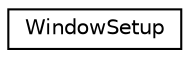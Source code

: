 digraph "Graphe hiérarchique des classes"
{
  edge [fontname="Helvetica",fontsize="10",labelfontname="Helvetica",labelfontsize="10"];
  node [fontname="Helvetica",fontsize="10",shape=record];
  rankdir="LR";
  Node1 [label="WindowSetup",height=0.2,width=0.4,color="black", fillcolor="white", style="filled",URL="$struct_window_setup.html"];
}
